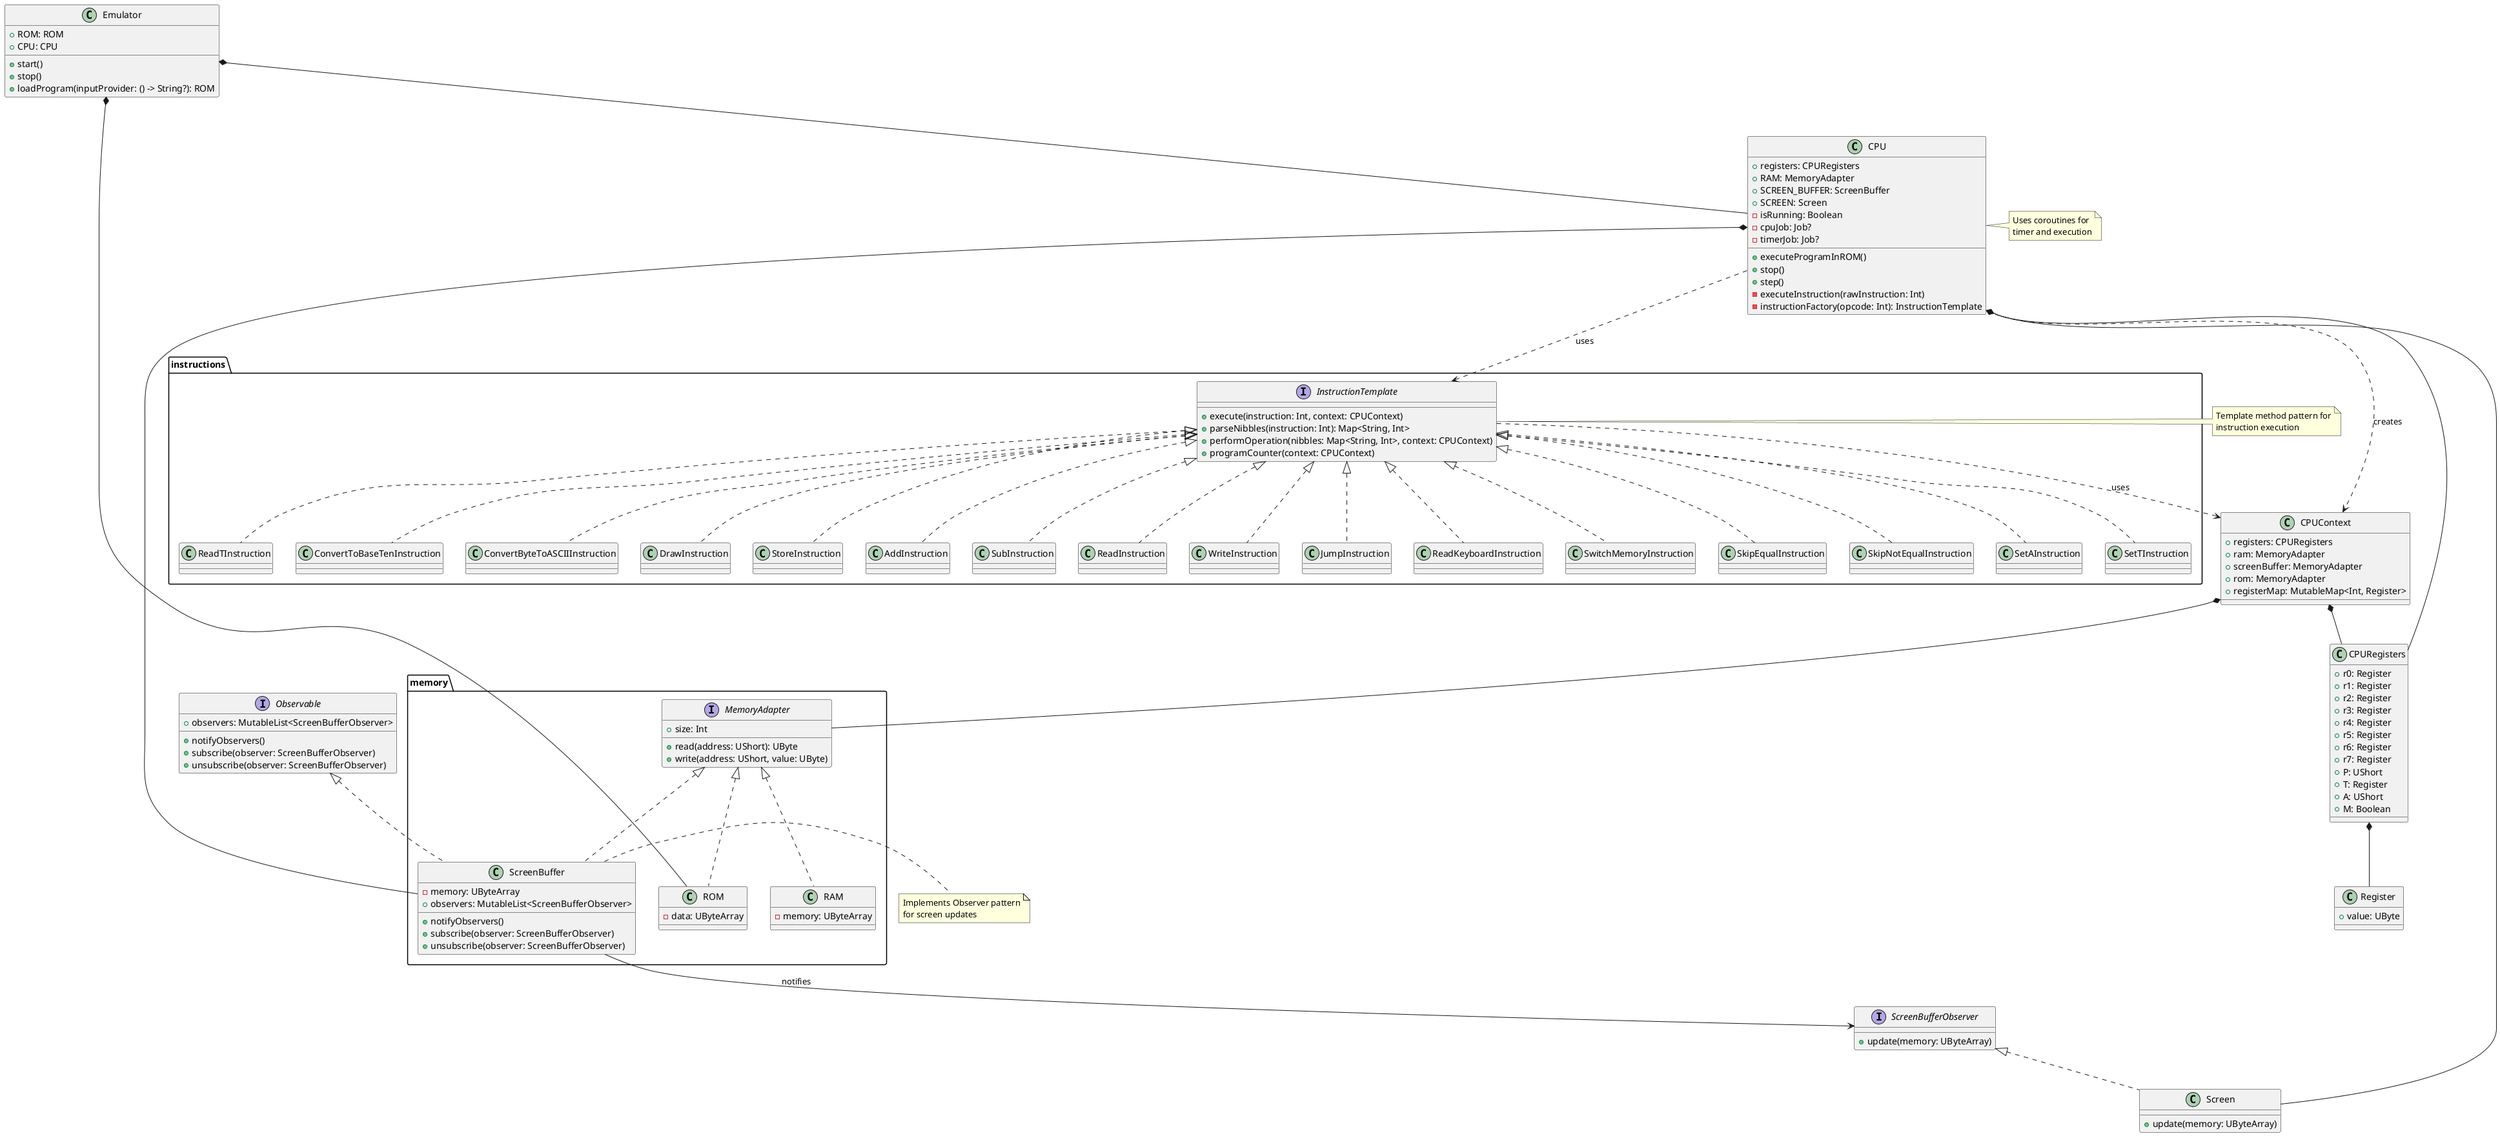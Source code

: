 @startuml

class Emulator {
  +ROM: ROM
  +CPU: CPU
  +start()
  +stop()
  +loadProgram(inputProvider: () -> String?): ROM
}

package memory {
  interface MemoryAdapter {
    +size: Int
    +read(address: UShort): UByte
    +write(address: UShort, value: UByte)
  }

  class RAM {
    -memory: UByteArray
  }

  class ROM {
    -data: UByteArray
  }

  class ScreenBuffer {
    -memory: UByteArray
    +observers: MutableList<ScreenBufferObserver>
    +notifyObservers()
    +subscribe(observer: ScreenBufferObserver)
    +unsubscribe(observer: ScreenBufferObserver)
  }
}

class CPU {
  +registers: CPURegisters
  +RAM: MemoryAdapter
  +SCREEN_BUFFER: ScreenBuffer
  +SCREEN: Screen
  -isRunning: Boolean
  -cpuJob: Job?
  -timerJob: Job?
  +executeProgramInROM()
  +stop()
  +step()
  -executeInstruction(rawInstruction: Int)
  -instructionFactory(opcode: Int): InstructionTemplate
}

class CPUContext {
  +registers: CPURegisters
  +ram: MemoryAdapter
  +screenBuffer: MemoryAdapter
  +rom: MemoryAdapter
  +registerMap: MutableMap<Int, Register>
}

class CPURegisters {
  +r0: Register
  +r1: Register
  +r2: Register
  +r3: Register
  +r4: Register
  +r5: Register
  +r6: Register
  +r7: Register
  +P: UShort
  +T: Register
  +A: UShort
  +M: Boolean
}

class Register {
  +value: UByte
}

package instructions {
  interface InstructionTemplate {
    +execute(instruction: Int, context: CPUContext)
    +parseNibbles(instruction: Int): Map<String, Int>
    +performOperation(nibbles: Map<String, Int>, context: CPUContext)
    +programCounter(context: CPUContext)
  }

  class StoreInstruction
  class AddInstruction
  class SubInstruction
  class ReadInstruction
  class WriteInstruction
  class JumpInstruction
  class ReadKeyboardInstruction
  class SwitchMemoryInstruction
  class SkipEqualInstruction
  class SkipNotEqualInstruction
  class SetAInstruction
  class SetTInstruction
  class ReadTInstruction
  class ConvertToBaseTenInstruction
  class ConvertByteToASCIIInstruction
  class DrawInstruction
}

interface Observable {
  +observers: MutableList<ScreenBufferObserver>
  +notifyObservers()
  +subscribe(observer: ScreenBufferObserver)
  +unsubscribe(observer: ScreenBufferObserver)
}

interface ScreenBufferObserver {
  +update(memory: UByteArray)
}

class Screen {
  +update(memory: UByteArray)
}

' Relationships
Emulator *-- CPU
Emulator *-- ROM
CPU *-- CPURegisters
CPU *-- ScreenBuffer
CPU *-- Screen
CPU ..> CPUContext : creates
CPUContext *-- CPURegisters
CPUContext *-- MemoryAdapter
CPURegisters *-- Register

MemoryAdapter <|.. RAM
MemoryAdapter <|.. ROM
MemoryAdapter <|.. ScreenBuffer

Observable <|.. ScreenBuffer
ScreenBufferObserver <|.. Screen
ScreenBuffer --> ScreenBufferObserver : notifies

CPU ..> InstructionTemplate : uses
InstructionTemplate <|.. StoreInstruction
InstructionTemplate <|.. AddInstruction
InstructionTemplate <|.. SubInstruction
InstructionTemplate <|.. ReadInstruction
InstructionTemplate <|.. WriteInstruction
InstructionTemplate <|.. JumpInstruction
InstructionTemplate <|.. ReadKeyboardInstruction
InstructionTemplate <|.. SwitchMemoryInstruction
InstructionTemplate <|.. SkipEqualInstruction
InstructionTemplate <|.. SkipNotEqualInstruction
InstructionTemplate <|.. SetAInstruction
InstructionTemplate <|.. SetTInstruction
InstructionTemplate <|.. ReadTInstruction
InstructionTemplate <|.. ConvertToBaseTenInstruction
InstructionTemplate <|.. ConvertByteToASCIIInstruction
InstructionTemplate <|.. DrawInstruction

InstructionTemplate ..> CPUContext : uses

note right of CPU : Uses coroutines for\ntimer and execution
note right of ScreenBuffer : Implements Observer pattern\nfor screen updates
note right of InstructionTemplate : Template method pattern for\ninstruction execution

@enduml